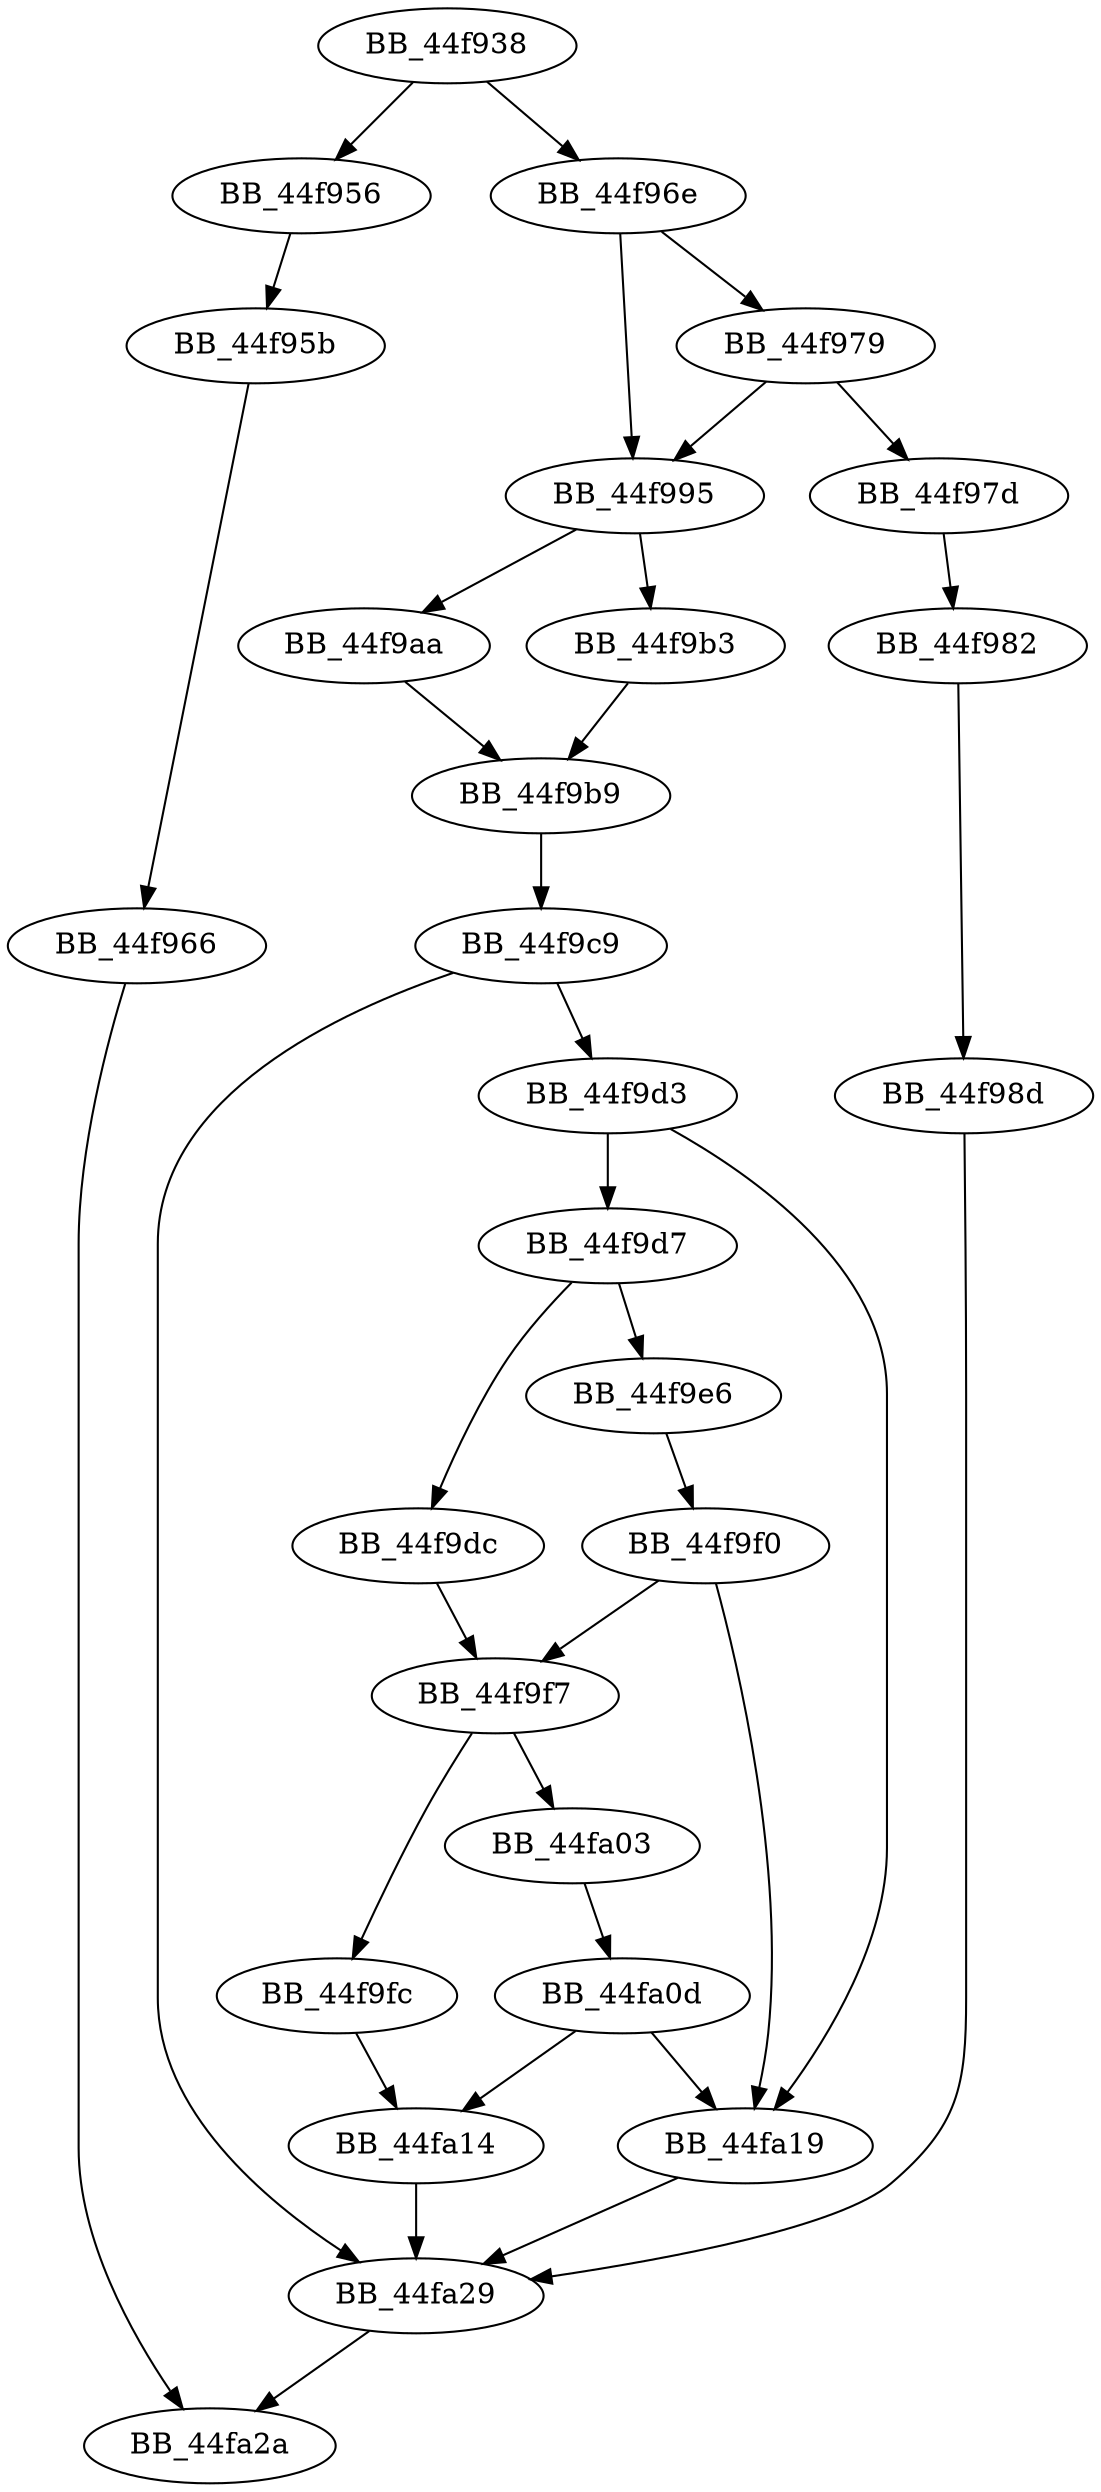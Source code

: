 DiGraph sub_44F938{
BB_44f938->BB_44f956
BB_44f938->BB_44f96e
BB_44f956->BB_44f95b
BB_44f95b->BB_44f966
BB_44f966->BB_44fa2a
BB_44f96e->BB_44f979
BB_44f96e->BB_44f995
BB_44f979->BB_44f97d
BB_44f979->BB_44f995
BB_44f97d->BB_44f982
BB_44f982->BB_44f98d
BB_44f98d->BB_44fa29
BB_44f995->BB_44f9aa
BB_44f995->BB_44f9b3
BB_44f9aa->BB_44f9b9
BB_44f9b3->BB_44f9b9
BB_44f9b9->BB_44f9c9
BB_44f9c9->BB_44f9d3
BB_44f9c9->BB_44fa29
BB_44f9d3->BB_44f9d7
BB_44f9d3->BB_44fa19
BB_44f9d7->BB_44f9dc
BB_44f9d7->BB_44f9e6
BB_44f9dc->BB_44f9f7
BB_44f9e6->BB_44f9f0
BB_44f9f0->BB_44f9f7
BB_44f9f0->BB_44fa19
BB_44f9f7->BB_44f9fc
BB_44f9f7->BB_44fa03
BB_44f9fc->BB_44fa14
BB_44fa03->BB_44fa0d
BB_44fa0d->BB_44fa14
BB_44fa0d->BB_44fa19
BB_44fa14->BB_44fa29
BB_44fa19->BB_44fa29
BB_44fa29->BB_44fa2a
}
